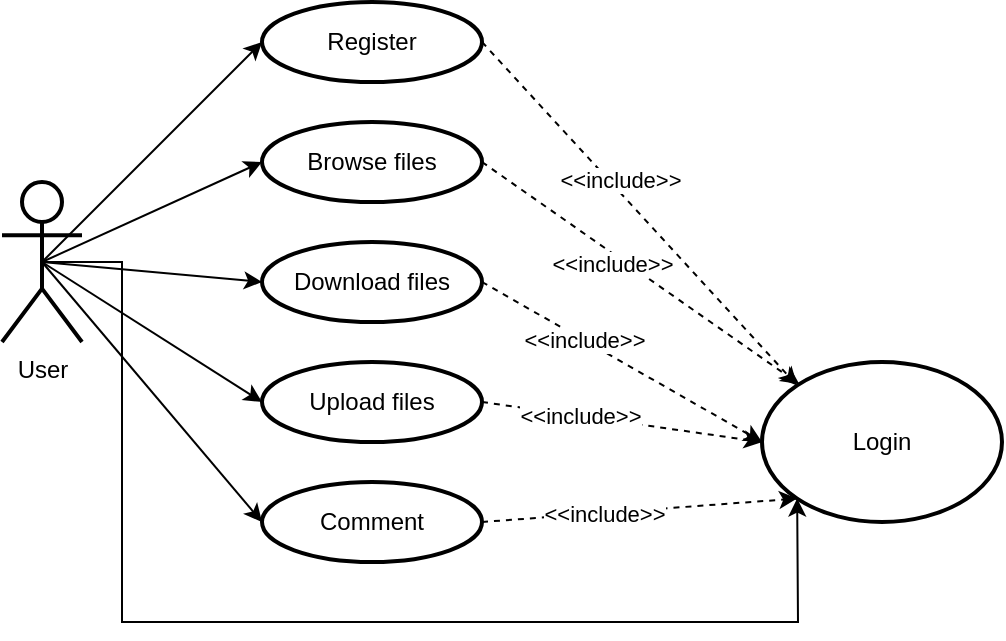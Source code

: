 <mxfile version="15.5.2" type="device"><diagram id="xfJWXY80Ot8j5vX3DZJn" name="Page-1"><mxGraphModel dx="462" dy="763" grid="1" gridSize="10" guides="1" tooltips="1" connect="1" arrows="1" fold="1" page="1" pageScale="1" pageWidth="827" pageHeight="1169" math="0" shadow="0"><root><mxCell id="0"/><mxCell id="1" parent="0"/><mxCell id="JFstW529RCv3aRFC0V9b-1" value="User" style="shape=umlActor;verticalLabelPosition=bottom;verticalAlign=top;outlineConnect=0;strokeWidth=2;perimeterSpacing=0;flipH=0;flipV=0;horizontal=1;align=center;labelBorderColor=none;labelBackgroundColor=none;html=1;" vertex="1" parent="1"><mxGeometry x="40" y="240" width="40" height="80" as="geometry"/></mxCell><mxCell id="JFstW529RCv3aRFC0V9b-4" value="Register" style="ellipse;whiteSpace=wrap;html=1;labelBackgroundColor=none;labelBorderColor=none;strokeWidth=2;fillColor=default;gradientColor=none;align=center;verticalAlign=middle;" vertex="1" parent="1"><mxGeometry x="170" y="150" width="110" height="40" as="geometry"/></mxCell><mxCell id="JFstW529RCv3aRFC0V9b-5" value="Browse files" style="ellipse;whiteSpace=wrap;html=1;labelBackgroundColor=none;labelBorderColor=none;strokeWidth=2;fillColor=default;gradientColor=none;align=center;verticalAlign=middle;" vertex="1" parent="1"><mxGeometry x="170" y="210" width="110" height="40" as="geometry"/></mxCell><mxCell id="JFstW529RCv3aRFC0V9b-6" value="Download files" style="ellipse;whiteSpace=wrap;html=1;labelBackgroundColor=none;labelBorderColor=none;strokeWidth=2;fillColor=default;gradientColor=none;align=center;verticalAlign=middle;" vertex="1" parent="1"><mxGeometry x="170" y="270" width="110" height="40" as="geometry"/></mxCell><mxCell id="JFstW529RCv3aRFC0V9b-7" value="Upload files&lt;br&gt;" style="ellipse;whiteSpace=wrap;html=1;labelBackgroundColor=none;labelBorderColor=none;strokeWidth=2;fillColor=default;gradientColor=none;align=center;verticalAlign=middle;" vertex="1" parent="1"><mxGeometry x="170" y="330" width="110" height="40" as="geometry"/></mxCell><mxCell id="JFstW529RCv3aRFC0V9b-8" value="Comment" style="ellipse;whiteSpace=wrap;html=1;labelBackgroundColor=none;labelBorderColor=none;strokeWidth=2;fillColor=default;gradientColor=none;align=center;verticalAlign=middle;" vertex="1" parent="1"><mxGeometry x="170" y="390" width="110" height="40" as="geometry"/></mxCell><mxCell id="JFstW529RCv3aRFC0V9b-9" value="Login" style="ellipse;whiteSpace=wrap;html=1;labelBackgroundColor=none;labelBorderColor=none;strokeWidth=2;fillColor=default;gradientColor=none;align=center;verticalAlign=middle;" vertex="1" parent="1"><mxGeometry x="420" y="330" width="120" height="80" as="geometry"/></mxCell><mxCell id="JFstW529RCv3aRFC0V9b-10" value="" style="endArrow=classic;html=1;rounded=0;entryX=0;entryY=0;entryDx=0;entryDy=0;exitX=1;exitY=0.5;exitDx=0;exitDy=0;dashed=1;" edge="1" parent="1" source="JFstW529RCv3aRFC0V9b-4" target="JFstW529RCv3aRFC0V9b-9"><mxGeometry width="50" height="50" relative="1" as="geometry"><mxPoint x="240" y="420" as="sourcePoint"/><mxPoint x="290" y="370" as="targetPoint"/></mxGeometry></mxCell><mxCell id="JFstW529RCv3aRFC0V9b-21" value="&amp;lt;&amp;lt;include&amp;gt;&amp;gt;" style="edgeLabel;html=1;align=center;verticalAlign=middle;resizable=0;points=[];" vertex="1" connectable="0" parent="JFstW529RCv3aRFC0V9b-10"><mxGeometry x="-0.163" y="4" relative="1" as="geometry"><mxPoint as="offset"/></mxGeometry></mxCell><mxCell id="JFstW529RCv3aRFC0V9b-11" value="" style="endArrow=classic;html=1;rounded=0;exitX=1;exitY=0.5;exitDx=0;exitDy=0;dashed=1;" edge="1" parent="1" source="JFstW529RCv3aRFC0V9b-5" target="JFstW529RCv3aRFC0V9b-9"><mxGeometry width="50" height="50" relative="1" as="geometry"><mxPoint x="310" y="320" as="sourcePoint"/><mxPoint x="360" y="270" as="targetPoint"/></mxGeometry></mxCell><mxCell id="JFstW529RCv3aRFC0V9b-22" value="&amp;lt;&amp;lt;include&amp;gt;&amp;gt;" style="edgeLabel;html=1;align=center;verticalAlign=middle;resizable=0;points=[];" vertex="1" connectable="0" parent="JFstW529RCv3aRFC0V9b-11"><mxGeometry x="-0.154" y="-4" relative="1" as="geometry"><mxPoint as="offset"/></mxGeometry></mxCell><mxCell id="JFstW529RCv3aRFC0V9b-12" value="" style="endArrow=classic;html=1;rounded=0;exitX=1;exitY=0.5;exitDx=0;exitDy=0;entryX=0;entryY=0.5;entryDx=0;entryDy=0;dashed=1;" edge="1" parent="1" source="JFstW529RCv3aRFC0V9b-6" target="JFstW529RCv3aRFC0V9b-9"><mxGeometry width="50" height="50" relative="1" as="geometry"><mxPoint x="330" y="340" as="sourcePoint"/><mxPoint x="380" y="290" as="targetPoint"/></mxGeometry></mxCell><mxCell id="JFstW529RCv3aRFC0V9b-23" value="&amp;lt;&amp;lt;include&amp;gt;&amp;gt;" style="edgeLabel;html=1;align=center;verticalAlign=middle;resizable=0;points=[];" vertex="1" connectable="0" parent="JFstW529RCv3aRFC0V9b-12"><mxGeometry x="-0.283" relative="1" as="geometry"><mxPoint as="offset"/></mxGeometry></mxCell><mxCell id="JFstW529RCv3aRFC0V9b-13" value="" style="endArrow=classic;html=1;rounded=0;exitX=1;exitY=0.5;exitDx=0;exitDy=0;entryX=0;entryY=0.5;entryDx=0;entryDy=0;dashed=1;" edge="1" parent="1" source="JFstW529RCv3aRFC0V9b-7" target="JFstW529RCv3aRFC0V9b-9"><mxGeometry width="50" height="50" relative="1" as="geometry"><mxPoint x="350" y="430" as="sourcePoint"/><mxPoint x="400" y="380" as="targetPoint"/></mxGeometry></mxCell><mxCell id="JFstW529RCv3aRFC0V9b-24" value="&amp;lt;&amp;lt;include&amp;gt;&amp;gt;" style="edgeLabel;html=1;align=center;verticalAlign=middle;resizable=0;points=[];" vertex="1" connectable="0" parent="JFstW529RCv3aRFC0V9b-13"><mxGeometry x="-0.3" relative="1" as="geometry"><mxPoint as="offset"/></mxGeometry></mxCell><mxCell id="JFstW529RCv3aRFC0V9b-14" value="" style="endArrow=classic;html=1;rounded=0;entryX=0;entryY=1;entryDx=0;entryDy=0;exitX=1;exitY=0.5;exitDx=0;exitDy=0;dashed=1;" edge="1" parent="1" source="JFstW529RCv3aRFC0V9b-8" target="JFstW529RCv3aRFC0V9b-9"><mxGeometry width="50" height="50" relative="1" as="geometry"><mxPoint x="290" y="540" as="sourcePoint"/><mxPoint x="380" y="450" as="targetPoint"/></mxGeometry></mxCell><mxCell id="JFstW529RCv3aRFC0V9b-25" value="&amp;lt;&amp;lt;include&amp;gt;&amp;gt;" style="edgeLabel;html=1;align=center;verticalAlign=middle;resizable=0;points=[];" vertex="1" connectable="0" parent="JFstW529RCv3aRFC0V9b-14"><mxGeometry x="-0.225" relative="1" as="geometry"><mxPoint as="offset"/></mxGeometry></mxCell><mxCell id="JFstW529RCv3aRFC0V9b-15" value="" style="endArrow=classic;html=1;rounded=0;entryX=0;entryY=1;entryDx=0;entryDy=0;exitX=0.5;exitY=0.5;exitDx=0;exitDy=0;exitPerimeter=0;" edge="1" parent="1" source="JFstW529RCv3aRFC0V9b-1" target="JFstW529RCv3aRFC0V9b-9"><mxGeometry width="50" height="50" relative="1" as="geometry"><mxPoint x="310" y="490" as="sourcePoint"/><mxPoint x="360" y="440" as="targetPoint"/><Array as="points"><mxPoint x="100" y="280"/><mxPoint x="100" y="460"/><mxPoint x="438" y="460"/></Array></mxGeometry></mxCell><mxCell id="JFstW529RCv3aRFC0V9b-16" value="" style="endArrow=classic;html=1;rounded=0;exitX=0.5;exitY=0.5;exitDx=0;exitDy=0;exitPerimeter=0;entryX=0;entryY=0.5;entryDx=0;entryDy=0;" edge="1" parent="1" source="JFstW529RCv3aRFC0V9b-1" target="JFstW529RCv3aRFC0V9b-4"><mxGeometry width="50" height="50" relative="1" as="geometry"><mxPoint x="110" y="220" as="sourcePoint"/><mxPoint x="160" y="170" as="targetPoint"/></mxGeometry></mxCell><mxCell id="JFstW529RCv3aRFC0V9b-17" value="" style="endArrow=classic;html=1;rounded=0;exitX=0.5;exitY=0.5;exitDx=0;exitDy=0;exitPerimeter=0;entryX=0;entryY=0.5;entryDx=0;entryDy=0;" edge="1" parent="1" source="JFstW529RCv3aRFC0V9b-1" target="JFstW529RCv3aRFC0V9b-5"><mxGeometry width="50" height="50" relative="1" as="geometry"><mxPoint x="110" y="280" as="sourcePoint"/><mxPoint x="160" y="230" as="targetPoint"/></mxGeometry></mxCell><mxCell id="JFstW529RCv3aRFC0V9b-18" value="" style="endArrow=classic;html=1;rounded=0;exitX=0.5;exitY=0.5;exitDx=0;exitDy=0;exitPerimeter=0;entryX=0;entryY=0.5;entryDx=0;entryDy=0;" edge="1" parent="1" source="JFstW529RCv3aRFC0V9b-1" target="JFstW529RCv3aRFC0V9b-6"><mxGeometry width="50" height="50" relative="1" as="geometry"><mxPoint x="130" y="340" as="sourcePoint"/><mxPoint x="180" y="290" as="targetPoint"/></mxGeometry></mxCell><mxCell id="JFstW529RCv3aRFC0V9b-19" value="" style="endArrow=classic;html=1;rounded=0;exitX=0.5;exitY=0.5;exitDx=0;exitDy=0;exitPerimeter=0;entryX=0;entryY=0.5;entryDx=0;entryDy=0;" edge="1" parent="1" source="JFstW529RCv3aRFC0V9b-1" target="JFstW529RCv3aRFC0V9b-7"><mxGeometry width="50" height="50" relative="1" as="geometry"><mxPoint x="120" y="440" as="sourcePoint"/><mxPoint x="170" y="390" as="targetPoint"/></mxGeometry></mxCell><mxCell id="JFstW529RCv3aRFC0V9b-20" value="" style="endArrow=classic;html=1;rounded=0;exitX=0.5;exitY=0.5;exitDx=0;exitDy=0;exitPerimeter=0;entryX=0;entryY=0.5;entryDx=0;entryDy=0;" edge="1" parent="1" source="JFstW529RCv3aRFC0V9b-1" target="JFstW529RCv3aRFC0V9b-8"><mxGeometry width="50" height="50" relative="1" as="geometry"><mxPoint x="50" y="430" as="sourcePoint"/><mxPoint x="100" y="380" as="targetPoint"/></mxGeometry></mxCell></root></mxGraphModel></diagram></mxfile>